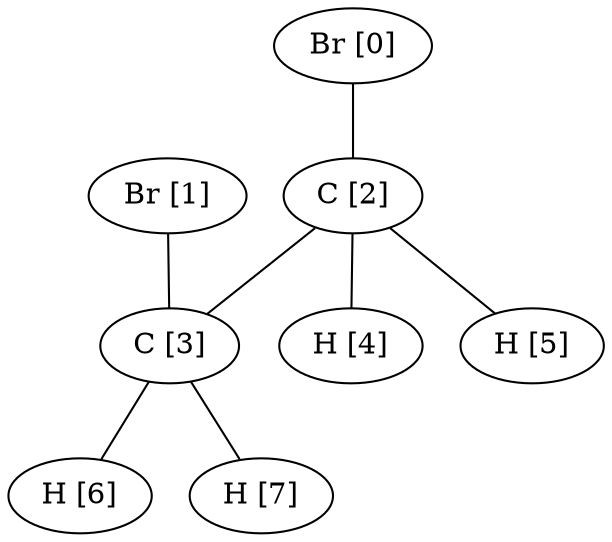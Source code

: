 graph G {
0[label="Br [0]"];
1[label="Br [1]"];
2[label="C [2]"];
3[label="C [3]"];
4[label="H [4]"];
5[label="H [5]"];
6[label="H [6]"];
7[label="H [7]"];
0--2 ;
1--3 ;
2--3 ;
2--4 ;
2--5 ;
3--6 ;
3--7 ;
}
